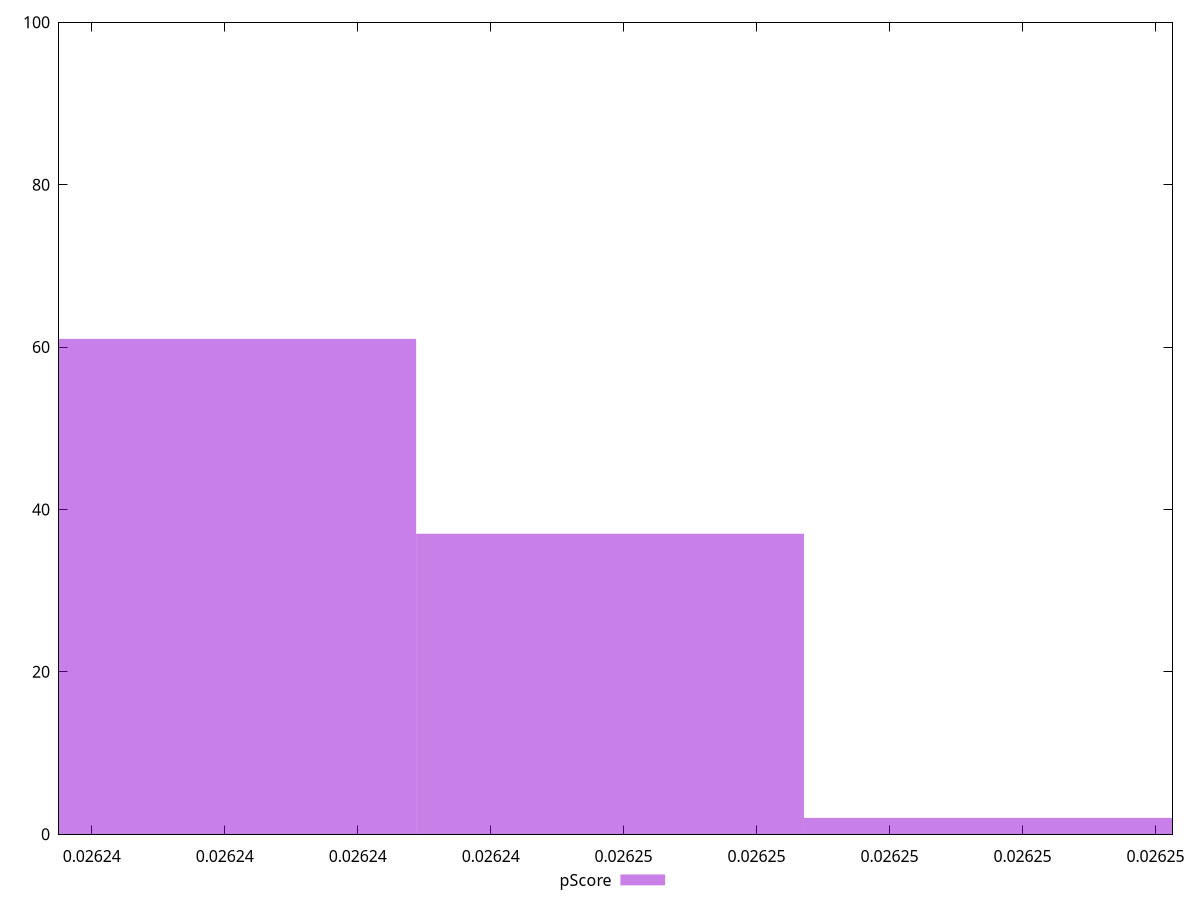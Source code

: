 reset

$pScore <<EOF
0.02625162959129356 2
0.02624579589582883 37
0.0262399622003641 61
EOF

set key outside below
set boxwidth 0.000005833695464731903
set xrange [0.026237505915906567:0.02625425726737174]
set yrange [0:100]
set trange [0:100]
set style fill transparent solid 0.5 noborder
set terminal svg size 640, 490 enhanced background rgb 'white'
set output "report_00013_2021-02-09T12-04-24.940Z/uses-long-cache-ttl/samples/pages+cached/pScore/histogram.svg"

plot $pScore title "pScore" with boxes

reset
